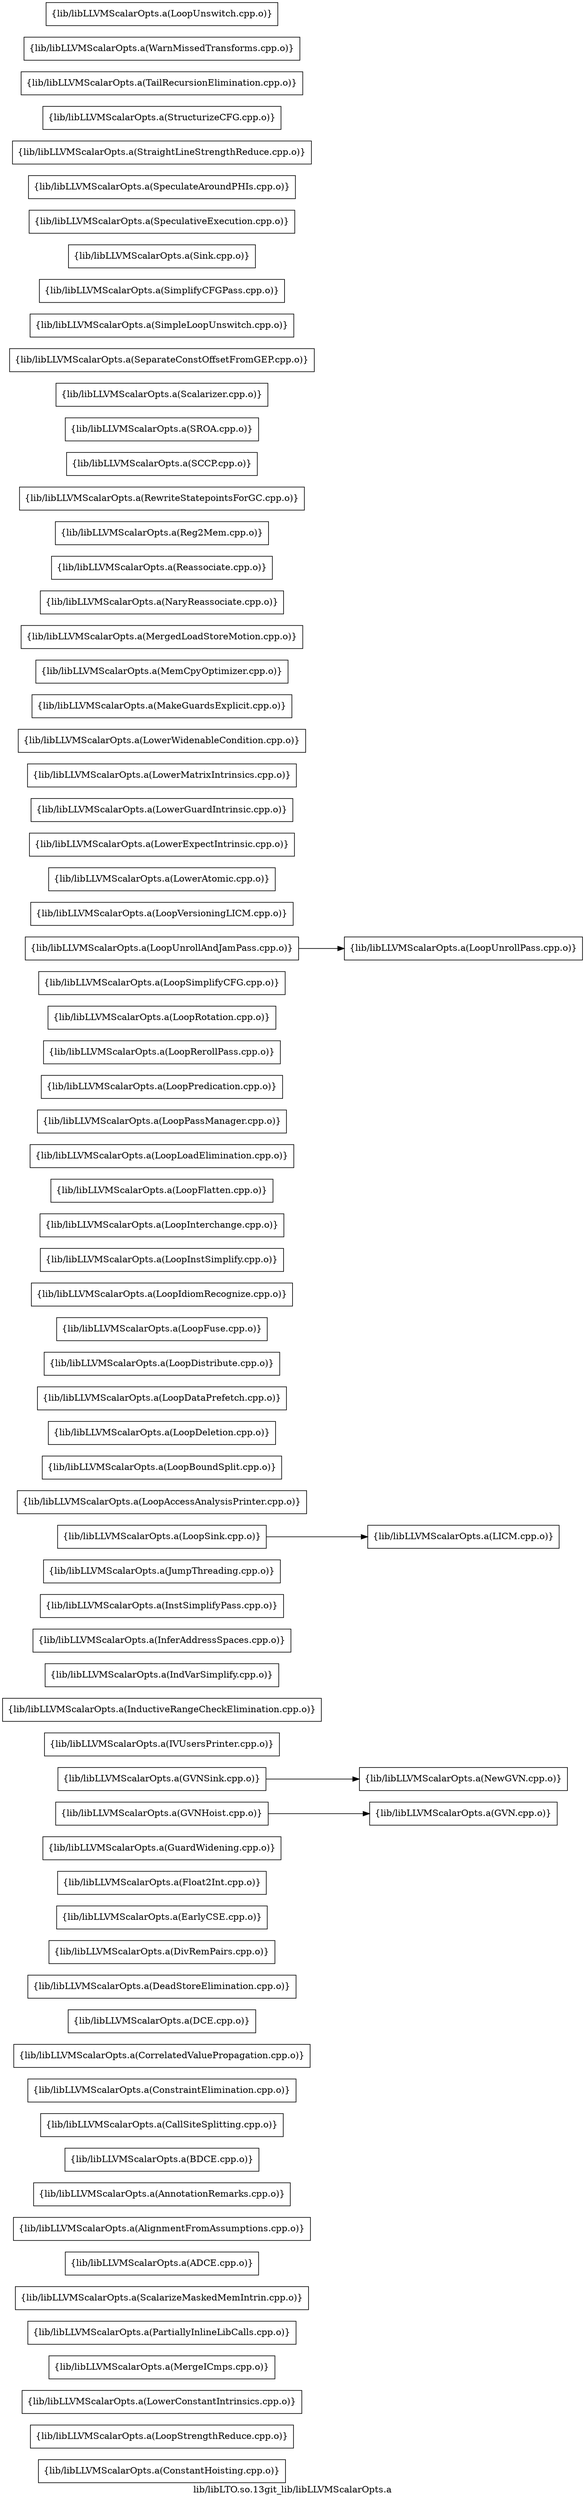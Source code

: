 digraph "lib/libLTO.so.13git_lib/libLLVMScalarOpts.a" {
	label="lib/libLTO.so.13git_lib/libLLVMScalarOpts.a";
	rankdir=LR;

	Node0x560eab0d0f38 [shape=record,shape=box,group=0,label="{lib/libLLVMScalarOpts.a(ConstantHoisting.cpp.o)}"];
	Node0x560eab0ef6b8 [shape=record,shape=box,group=0,label="{lib/libLLVMScalarOpts.a(LoopStrengthReduce.cpp.o)}"];
	Node0x560eab0d30f8 [shape=record,shape=box,group=0,label="{lib/libLLVMScalarOpts.a(LowerConstantIntrinsics.cpp.o)}"];
	Node0x560eab0d8c88 [shape=record,shape=box,group=0,label="{lib/libLLVMScalarOpts.a(MergeICmps.cpp.o)}"];
	Node0x560eab0dacb8 [shape=record,shape=box,group=0,label="{lib/libLLVMScalarOpts.a(PartiallyInlineLibCalls.cpp.o)}"];
	Node0x560eab0e1978 [shape=record,shape=box,group=0,label="{lib/libLLVMScalarOpts.a(ScalarizeMaskedMemIntrin.cpp.o)}"];
	Node0x560eab0d3d28 [shape=record,shape=box,group=0,label="{lib/libLLVMScalarOpts.a(ADCE.cpp.o)}"];
	Node0x560eab0d5768 [shape=record,shape=box,group=0,label="{lib/libLLVMScalarOpts.a(AlignmentFromAssumptions.cpp.o)}"];
	Node0x560eab0d4bd8 [shape=record,shape=box,group=0,label="{lib/libLLVMScalarOpts.a(AnnotationRemarks.cpp.o)}"];
	Node0x560eab0d1898 [shape=record,shape=box,group=0,label="{lib/libLLVMScalarOpts.a(BDCE.cpp.o)}"];
	Node0x560eab0d1ed8 [shape=record,shape=box,group=0,label="{lib/libLLVMScalarOpts.a(CallSiteSplitting.cpp.o)}"];
	Node0x560eab0d2a18 [shape=record,shape=box,group=0,label="{lib/libLLVMScalarOpts.a(ConstraintElimination.cpp.o)}"];
	Node0x560eab0d3288 [shape=record,shape=box,group=0,label="{lib/libLLVMScalarOpts.a(CorrelatedValuePropagation.cpp.o)}"];
	Node0x560eab0d2608 [shape=record,shape=box,group=0,label="{lib/libLLVMScalarOpts.a(DCE.cpp.o)}"];
	Node0x560eab0d90e8 [shape=record,shape=box,group=0,label="{lib/libLLVMScalarOpts.a(DeadStoreElimination.cpp.o)}"];
	Node0x560eab0e3cc8 [shape=record,shape=box,group=0,label="{lib/libLLVMScalarOpts.a(DivRemPairs.cpp.o)}"];
	Node0x560eab0e3e58 [shape=record,shape=box,group=0,label="{lib/libLLVMScalarOpts.a(EarlyCSE.cpp.o)}"];
	Node0x560eab0e3778 [shape=record,shape=box,group=0,label="{lib/libLLVMScalarOpts.a(Float2Int.cpp.o)}"];
	Node0x560eab0e2418 [shape=record,shape=box,group=0,label="{lib/libLLVMScalarOpts.a(GuardWidening.cpp.o)}"];
	Node0x560eab0e1e78 [shape=record,shape=box,group=0,label="{lib/libLLVMScalarOpts.a(GVN.cpp.o)}"];
	Node0x560eab0e2198 [shape=record,shape=box,group=0,label="{lib/libLLVMScalarOpts.a(GVNHoist.cpp.o)}"];
	Node0x560eab0e2198 -> Node0x560eab0e1e78;
	Node0x560eab0e1a18 [shape=record,shape=box,group=0,label="{lib/libLLVMScalarOpts.a(GVNSink.cpp.o)}"];
	Node0x560eab0e1a18 -> Node0x560eab0d9db8;
	Node0x560eab0e08e8 [shape=record,shape=box,group=0,label="{lib/libLLVMScalarOpts.a(IVUsersPrinter.cpp.o)}"];
	Node0x560eab0e0b68 [shape=record,shape=box,group=0,label="{lib/libLLVMScalarOpts.a(InductiveRangeCheckElimination.cpp.o)}"];
	Node0x560eab0e0528 [shape=record,shape=box,group=0,label="{lib/libLLVMScalarOpts.a(IndVarSimplify.cpp.o)}"];
	Node0x560eab0d5ad8 [shape=record,shape=box,group=0,label="{lib/libLLVMScalarOpts.a(InferAddressSpaces.cpp.o)}"];
	Node0x560eab0f4bb8 [shape=record,shape=box,group=0,label="{lib/libLLVMScalarOpts.a(InstSimplifyPass.cpp.o)}"];
	Node0x560eab0f4578 [shape=record,shape=box,group=0,label="{lib/libLLVMScalarOpts.a(JumpThreading.cpp.o)}"];
	Node0x560eab0f6058 [shape=record,shape=box,group=0,label="{lib/libLLVMScalarOpts.a(LICM.cpp.o)}"];
	Node0x560eab0f5ec8 [shape=record,shape=box,group=0,label="{lib/libLLVMScalarOpts.a(LoopAccessAnalysisPrinter.cpp.o)}"];
	Node0x560eab0f5248 [shape=record,shape=box,group=0,label="{lib/libLLVMScalarOpts.a(LoopBoundSplit.cpp.o)}"];
	Node0x560eab0f77c8 [shape=record,shape=box,group=0,label="{lib/libLLVMScalarOpts.a(LoopSink.cpp.o)}"];
	Node0x560eab0f77c8 -> Node0x560eab0f6058;
	Node0x560eab0f6b48 [shape=record,shape=box,group=0,label="{lib/libLLVMScalarOpts.a(LoopDeletion.cpp.o)}"];
	Node0x560eab0f67d8 [shape=record,shape=box,group=0,label="{lib/libLLVMScalarOpts.a(LoopDataPrefetch.cpp.o)}"];
	Node0x560eab0f83f8 [shape=record,shape=box,group=0,label="{lib/libLLVMScalarOpts.a(LoopDistribute.cpp.o)}"];
	Node0x560eab0f7d18 [shape=record,shape=box,group=0,label="{lib/libLLVMScalarOpts.a(LoopFuse.cpp.o)}"];
	Node0x560eab0f7ae8 [shape=record,shape=box,group=0,label="{lib/libLLVMScalarOpts.a(LoopIdiomRecognize.cpp.o)}"];
	Node0x560eab0ebec8 [shape=record,shape=box,group=0,label="{lib/libLLVMScalarOpts.a(LoopInstSimplify.cpp.o)}"];
	Node0x560eab0ebf18 [shape=record,shape=box,group=0,label="{lib/libLLVMScalarOpts.a(LoopInterchange.cpp.o)}"];
	Node0x560eab0ecdc8 [shape=record,shape=box,group=0,label="{lib/libLLVMScalarOpts.a(LoopFlatten.cpp.o)}"];
	Node0x560eab0ecf58 [shape=record,shape=box,group=0,label="{lib/libLLVMScalarOpts.a(LoopLoadElimination.cpp.o)}"];
	Node0x560eab0edcc8 [shape=record,shape=box,group=0,label="{lib/libLLVMScalarOpts.a(LoopPassManager.cpp.o)}"];
	Node0x560eab0edfe8 [shape=record,shape=box,group=0,label="{lib/libLLVMScalarOpts.a(LoopPredication.cpp.o)}"];
	Node0x560eab0ee268 [shape=record,shape=box,group=0,label="{lib/libLLVMScalarOpts.a(LoopRerollPass.cpp.o)}"];
	Node0x560eab0ef2a8 [shape=record,shape=box,group=0,label="{lib/libLLVMScalarOpts.a(LoopRotation.cpp.o)}"];
	Node0x560eab0ef0c8 [shape=record,shape=box,group=0,label="{lib/libLLVMScalarOpts.a(LoopSimplifyCFG.cpp.o)}"];
	Node0x560eab0f0798 [shape=record,shape=box,group=0,label="{lib/libLLVMScalarOpts.a(LoopUnrollPass.cpp.o)}"];
	Node0x560eab0e3a48 [shape=record,shape=box,group=0,label="{lib/libLLVMScalarOpts.a(LoopUnrollAndJamPass.cpp.o)}"];
	Node0x560eab0e3a48 -> Node0x560eab0f0798;
	Node0x560eab0d18e8 [shape=record,shape=box,group=0,label="{lib/libLLVMScalarOpts.a(LoopVersioningLICM.cpp.o)}"];
	Node0x560eab0d14d8 [shape=record,shape=box,group=0,label="{lib/libLLVMScalarOpts.a(LowerAtomic.cpp.o)}"];
	Node0x560eab0d2ce8 [shape=record,shape=box,group=0,label="{lib/libLLVMScalarOpts.a(LowerExpectIntrinsic.cpp.o)}"];
	Node0x560eab0d2068 [shape=record,shape=box,group=0,label="{lib/libLLVMScalarOpts.a(LowerGuardIntrinsic.cpp.o)}"];
	Node0x560eab0d4778 [shape=record,shape=box,group=0,label="{lib/libLLVMScalarOpts.a(LowerMatrixIntrinsics.cpp.o)}"];
	Node0x560eab0d3aa8 [shape=record,shape=box,group=0,label="{lib/libLLVMScalarOpts.a(LowerWidenableCondition.cpp.o)}"];
	Node0x560eab0d34b8 [shape=record,shape=box,group=0,label="{lib/libLLVMScalarOpts.a(MakeGuardsExplicit.cpp.o)}"];
	Node0x560eab0d5998 [shape=record,shape=box,group=0,label="{lib/libLLVMScalarOpts.a(MemCpyOptimizer.cpp.o)}"];
	Node0x560eab0d9228 [shape=record,shape=box,group=0,label="{lib/libLLVMScalarOpts.a(MergedLoadStoreMotion.cpp.o)}"];
	Node0x560eab0d9bd8 [shape=record,shape=box,group=0,label="{lib/libLLVMScalarOpts.a(NaryReassociate.cpp.o)}"];
	Node0x560eab0d9db8 [shape=record,shape=box,group=0,label="{lib/libLLVMScalarOpts.a(NewGVN.cpp.o)}"];
	Node0x560eab0db438 [shape=record,shape=box,group=0,label="{lib/libLLVMScalarOpts.a(Reassociate.cpp.o)}"];
	Node0x560eab0dbb68 [shape=record,shape=box,group=0,label="{lib/libLLVMScalarOpts.a(Reg2Mem.cpp.o)}"];
	Node0x560eab0db938 [shape=record,shape=box,group=0,label="{lib/libLLVMScalarOpts.a(RewriteStatepointsForGC.cpp.o)}"];
	Node0x560eab0dc928 [shape=record,shape=box,group=0,label="{lib/libLLVMScalarOpts.a(SCCP.cpp.o)}"];
	Node0x560eab0dd0a8 [shape=record,shape=box,group=0,label="{lib/libLLVMScalarOpts.a(SROA.cpp.o)}"];
	Node0x560eab0dcec8 [shape=record,shape=box,group=0,label="{lib/libLLVMScalarOpts.a(Scalarizer.cpp.o)}"];
	Node0x560eab0e2558 [shape=record,shape=box,group=0,label="{lib/libLLVMScalarOpts.a(SeparateConstOffsetFromGEP.cpp.o)}"];
	Node0x560eab0dfc68 [shape=record,shape=box,group=0,label="{lib/libLLVMScalarOpts.a(SimpleLoopUnswitch.cpp.o)}"];
	Node0x560eab0e0398 [shape=record,shape=box,group=0,label="{lib/libLLVMScalarOpts.a(SimplifyCFGPass.cpp.o)}"];
	Node0x560eab0e0d98 [shape=record,shape=box,group=0,label="{lib/libLLVMScalarOpts.a(Sink.cpp.o)}"];
	Node0x560eab0de9a8 [shape=record,shape=box,group=0,label="{lib/libLLVMScalarOpts.a(SpeculativeExecution.cpp.o)}"];
	Node0x560eab0df538 [shape=record,shape=box,group=0,label="{lib/libLLVMScalarOpts.a(SpeculateAroundPHIs.cpp.o)}"];
	Node0x560eab0df808 [shape=record,shape=box,group=0,label="{lib/libLLVMScalarOpts.a(StraightLineStrengthReduce.cpp.o)}"];
	Node0x560eab0ddc88 [shape=record,shape=box,group=0,label="{lib/libLLVMScalarOpts.a(StructurizeCFG.cpp.o)}"];
	Node0x560eab0de228 [shape=record,shape=box,group=0,label="{lib/libLLVMScalarOpts.a(TailRecursionElimination.cpp.o)}"];
	Node0x560eab0de458 [shape=record,shape=box,group=0,label="{lib/libLLVMScalarOpts.a(WarnMissedTransforms.cpp.o)}"];
	Node0x560eab0e3d18 [shape=record,shape=box,group=0,label="{lib/libLLVMScalarOpts.a(LoopUnswitch.cpp.o)}"];
}
